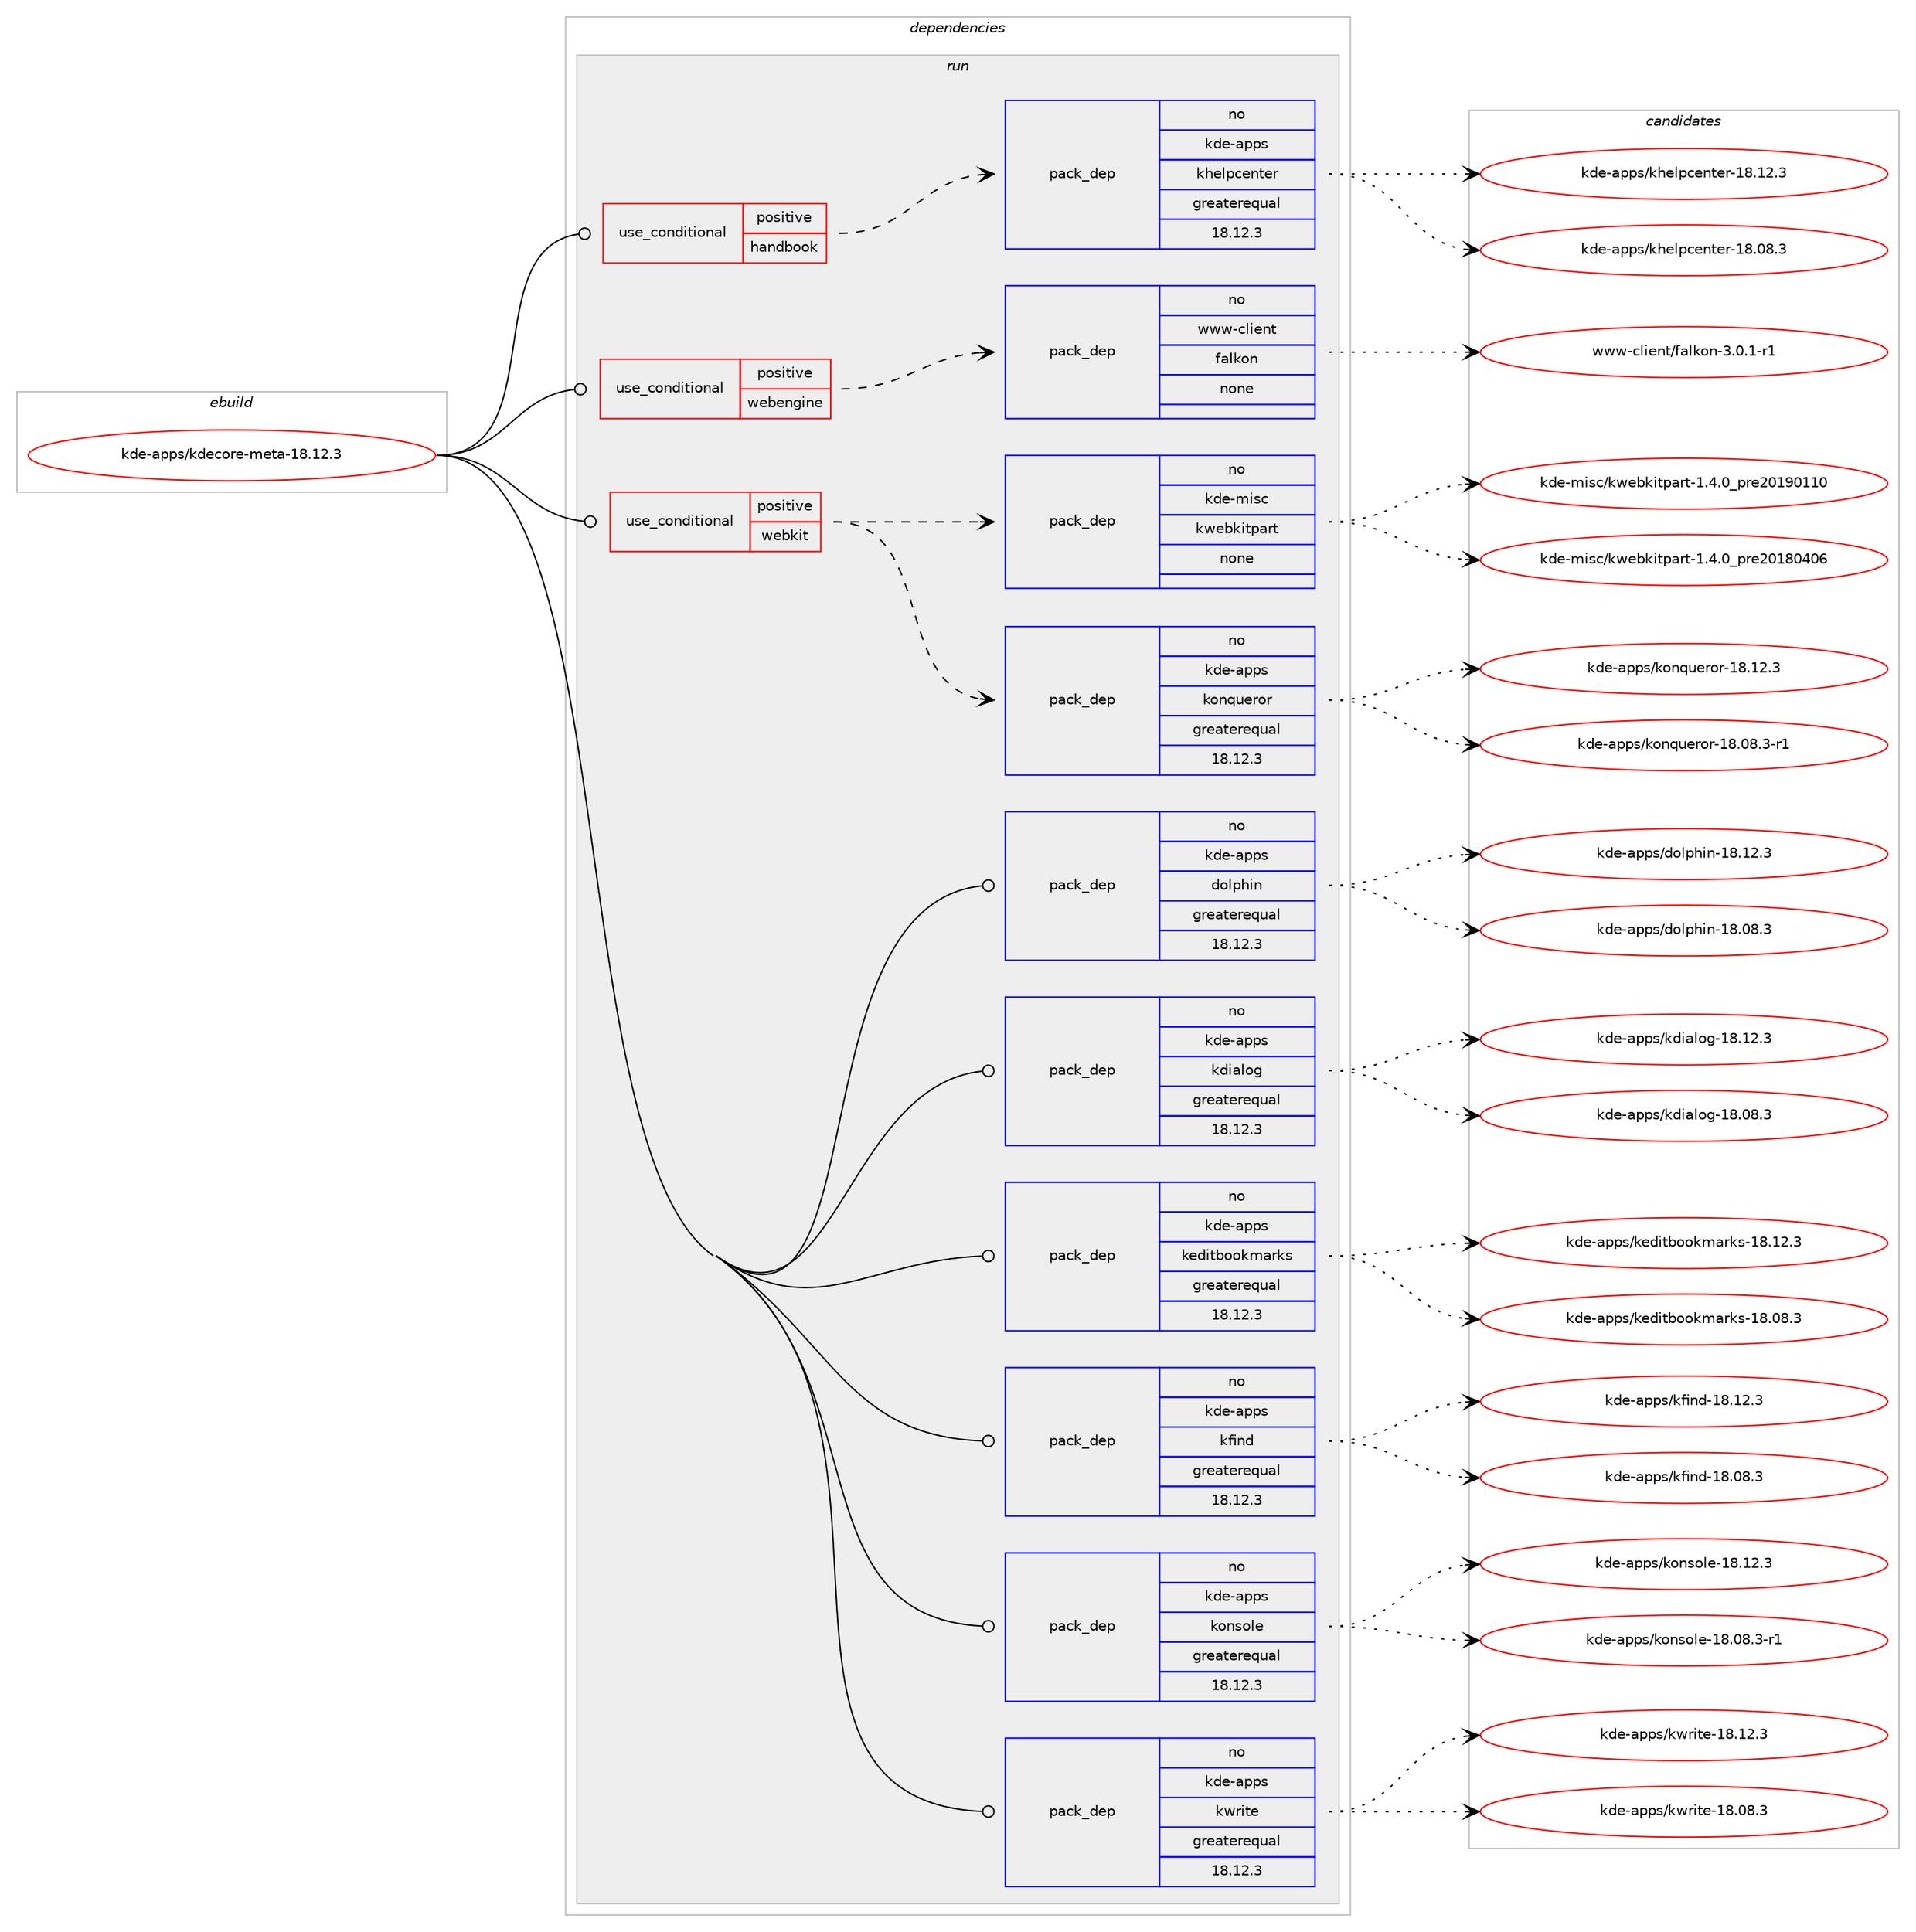 digraph prolog {

# *************
# Graph options
# *************

newrank=true;
concentrate=true;
compound=true;
graph [rankdir=LR,fontname=Helvetica,fontsize=10,ranksep=1.5];#, ranksep=2.5, nodesep=0.2];
edge  [arrowhead=vee];
node  [fontname=Helvetica,fontsize=10];

# **********
# The ebuild
# **********

subgraph cluster_leftcol {
color=gray;
rank=same;
label=<<i>ebuild</i>>;
id [label="kde-apps/kdecore-meta-18.12.3", color=red, width=4, href="../kde-apps/kdecore-meta-18.12.3.svg"];
}

# ****************
# The dependencies
# ****************

subgraph cluster_midcol {
color=gray;
label=<<i>dependencies</i>>;
subgraph cluster_compile {
fillcolor="#eeeeee";
style=filled;
label=<<i>compile</i>>;
}
subgraph cluster_compileandrun {
fillcolor="#eeeeee";
style=filled;
label=<<i>compile and run</i>>;
}
subgraph cluster_run {
fillcolor="#eeeeee";
style=filled;
label=<<i>run</i>>;
subgraph cond428760 {
dependency1574634 [label=<<TABLE BORDER="0" CELLBORDER="1" CELLSPACING="0" CELLPADDING="4"><TR><TD ROWSPAN="3" CELLPADDING="10">use_conditional</TD></TR><TR><TD>positive</TD></TR><TR><TD>handbook</TD></TR></TABLE>>, shape=none, color=red];
subgraph pack1121437 {
dependency1574635 [label=<<TABLE BORDER="0" CELLBORDER="1" CELLSPACING="0" CELLPADDING="4" WIDTH="220"><TR><TD ROWSPAN="6" CELLPADDING="30">pack_dep</TD></TR><TR><TD WIDTH="110">no</TD></TR><TR><TD>kde-apps</TD></TR><TR><TD>khelpcenter</TD></TR><TR><TD>greaterequal</TD></TR><TR><TD>18.12.3</TD></TR></TABLE>>, shape=none, color=blue];
}
dependency1574634:e -> dependency1574635:w [weight=20,style="dashed",arrowhead="vee"];
}
id:e -> dependency1574634:w [weight=20,style="solid",arrowhead="odot"];
subgraph cond428761 {
dependency1574636 [label=<<TABLE BORDER="0" CELLBORDER="1" CELLSPACING="0" CELLPADDING="4"><TR><TD ROWSPAN="3" CELLPADDING="10">use_conditional</TD></TR><TR><TD>positive</TD></TR><TR><TD>webengine</TD></TR></TABLE>>, shape=none, color=red];
subgraph pack1121438 {
dependency1574637 [label=<<TABLE BORDER="0" CELLBORDER="1" CELLSPACING="0" CELLPADDING="4" WIDTH="220"><TR><TD ROWSPAN="6" CELLPADDING="30">pack_dep</TD></TR><TR><TD WIDTH="110">no</TD></TR><TR><TD>www-client</TD></TR><TR><TD>falkon</TD></TR><TR><TD>none</TD></TR><TR><TD></TD></TR></TABLE>>, shape=none, color=blue];
}
dependency1574636:e -> dependency1574637:w [weight=20,style="dashed",arrowhead="vee"];
}
id:e -> dependency1574636:w [weight=20,style="solid",arrowhead="odot"];
subgraph cond428762 {
dependency1574638 [label=<<TABLE BORDER="0" CELLBORDER="1" CELLSPACING="0" CELLPADDING="4"><TR><TD ROWSPAN="3" CELLPADDING="10">use_conditional</TD></TR><TR><TD>positive</TD></TR><TR><TD>webkit</TD></TR></TABLE>>, shape=none, color=red];
subgraph pack1121439 {
dependency1574639 [label=<<TABLE BORDER="0" CELLBORDER="1" CELLSPACING="0" CELLPADDING="4" WIDTH="220"><TR><TD ROWSPAN="6" CELLPADDING="30">pack_dep</TD></TR><TR><TD WIDTH="110">no</TD></TR><TR><TD>kde-apps</TD></TR><TR><TD>konqueror</TD></TR><TR><TD>greaterequal</TD></TR><TR><TD>18.12.3</TD></TR></TABLE>>, shape=none, color=blue];
}
dependency1574638:e -> dependency1574639:w [weight=20,style="dashed",arrowhead="vee"];
subgraph pack1121440 {
dependency1574640 [label=<<TABLE BORDER="0" CELLBORDER="1" CELLSPACING="0" CELLPADDING="4" WIDTH="220"><TR><TD ROWSPAN="6" CELLPADDING="30">pack_dep</TD></TR><TR><TD WIDTH="110">no</TD></TR><TR><TD>kde-misc</TD></TR><TR><TD>kwebkitpart</TD></TR><TR><TD>none</TD></TR><TR><TD></TD></TR></TABLE>>, shape=none, color=blue];
}
dependency1574638:e -> dependency1574640:w [weight=20,style="dashed",arrowhead="vee"];
}
id:e -> dependency1574638:w [weight=20,style="solid",arrowhead="odot"];
subgraph pack1121441 {
dependency1574641 [label=<<TABLE BORDER="0" CELLBORDER="1" CELLSPACING="0" CELLPADDING="4" WIDTH="220"><TR><TD ROWSPAN="6" CELLPADDING="30">pack_dep</TD></TR><TR><TD WIDTH="110">no</TD></TR><TR><TD>kde-apps</TD></TR><TR><TD>dolphin</TD></TR><TR><TD>greaterequal</TD></TR><TR><TD>18.12.3</TD></TR></TABLE>>, shape=none, color=blue];
}
id:e -> dependency1574641:w [weight=20,style="solid",arrowhead="odot"];
subgraph pack1121442 {
dependency1574642 [label=<<TABLE BORDER="0" CELLBORDER="1" CELLSPACING="0" CELLPADDING="4" WIDTH="220"><TR><TD ROWSPAN="6" CELLPADDING="30">pack_dep</TD></TR><TR><TD WIDTH="110">no</TD></TR><TR><TD>kde-apps</TD></TR><TR><TD>kdialog</TD></TR><TR><TD>greaterequal</TD></TR><TR><TD>18.12.3</TD></TR></TABLE>>, shape=none, color=blue];
}
id:e -> dependency1574642:w [weight=20,style="solid",arrowhead="odot"];
subgraph pack1121443 {
dependency1574643 [label=<<TABLE BORDER="0" CELLBORDER="1" CELLSPACING="0" CELLPADDING="4" WIDTH="220"><TR><TD ROWSPAN="6" CELLPADDING="30">pack_dep</TD></TR><TR><TD WIDTH="110">no</TD></TR><TR><TD>kde-apps</TD></TR><TR><TD>keditbookmarks</TD></TR><TR><TD>greaterequal</TD></TR><TR><TD>18.12.3</TD></TR></TABLE>>, shape=none, color=blue];
}
id:e -> dependency1574643:w [weight=20,style="solid",arrowhead="odot"];
subgraph pack1121444 {
dependency1574644 [label=<<TABLE BORDER="0" CELLBORDER="1" CELLSPACING="0" CELLPADDING="4" WIDTH="220"><TR><TD ROWSPAN="6" CELLPADDING="30">pack_dep</TD></TR><TR><TD WIDTH="110">no</TD></TR><TR><TD>kde-apps</TD></TR><TR><TD>kfind</TD></TR><TR><TD>greaterequal</TD></TR><TR><TD>18.12.3</TD></TR></TABLE>>, shape=none, color=blue];
}
id:e -> dependency1574644:w [weight=20,style="solid",arrowhead="odot"];
subgraph pack1121445 {
dependency1574645 [label=<<TABLE BORDER="0" CELLBORDER="1" CELLSPACING="0" CELLPADDING="4" WIDTH="220"><TR><TD ROWSPAN="6" CELLPADDING="30">pack_dep</TD></TR><TR><TD WIDTH="110">no</TD></TR><TR><TD>kde-apps</TD></TR><TR><TD>konsole</TD></TR><TR><TD>greaterequal</TD></TR><TR><TD>18.12.3</TD></TR></TABLE>>, shape=none, color=blue];
}
id:e -> dependency1574645:w [weight=20,style="solid",arrowhead="odot"];
subgraph pack1121446 {
dependency1574646 [label=<<TABLE BORDER="0" CELLBORDER="1" CELLSPACING="0" CELLPADDING="4" WIDTH="220"><TR><TD ROWSPAN="6" CELLPADDING="30">pack_dep</TD></TR><TR><TD WIDTH="110">no</TD></TR><TR><TD>kde-apps</TD></TR><TR><TD>kwrite</TD></TR><TR><TD>greaterequal</TD></TR><TR><TD>18.12.3</TD></TR></TABLE>>, shape=none, color=blue];
}
id:e -> dependency1574646:w [weight=20,style="solid",arrowhead="odot"];
}
}

# **************
# The candidates
# **************

subgraph cluster_choices {
rank=same;
color=gray;
label=<<i>candidates</i>>;

subgraph choice1121437 {
color=black;
nodesep=1;
choice107100101459711211211547107104101108112991011101161011144549564648564651 [label="kde-apps/khelpcenter-18.08.3", color=red, width=4,href="../kde-apps/khelpcenter-18.08.3.svg"];
choice107100101459711211211547107104101108112991011101161011144549564649504651 [label="kde-apps/khelpcenter-18.12.3", color=red, width=4,href="../kde-apps/khelpcenter-18.12.3.svg"];
dependency1574635:e -> choice107100101459711211211547107104101108112991011101161011144549564648564651:w [style=dotted,weight="100"];
dependency1574635:e -> choice107100101459711211211547107104101108112991011101161011144549564649504651:w [style=dotted,weight="100"];
}
subgraph choice1121438 {
color=black;
nodesep=1;
choice119119119459910810510111011647102971081071111104551464846494511449 [label="www-client/falkon-3.0.1-r1", color=red, width=4,href="../www-client/falkon-3.0.1-r1.svg"];
dependency1574637:e -> choice119119119459910810510111011647102971081071111104551464846494511449:w [style=dotted,weight="100"];
}
subgraph choice1121439 {
color=black;
nodesep=1;
choice10710010145971121121154710711111011311710111411111445495646485646514511449 [label="kde-apps/konqueror-18.08.3-r1", color=red, width=4,href="../kde-apps/konqueror-18.08.3-r1.svg"];
choice1071001014597112112115471071111101131171011141111144549564649504651 [label="kde-apps/konqueror-18.12.3", color=red, width=4,href="../kde-apps/konqueror-18.12.3.svg"];
dependency1574639:e -> choice10710010145971121121154710711111011311710111411111445495646485646514511449:w [style=dotted,weight="100"];
dependency1574639:e -> choice1071001014597112112115471071111101131171011141111144549564649504651:w [style=dotted,weight="100"];
}
subgraph choice1121440 {
color=black;
nodesep=1;
choice1071001014510910511599471071191019810710511611297114116454946524648951121141015048495648524854 [label="kde-misc/kwebkitpart-1.4.0_pre20180406", color=red, width=4,href="../kde-misc/kwebkitpart-1.4.0_pre20180406.svg"];
choice1071001014510910511599471071191019810710511611297114116454946524648951121141015048495748494948 [label="kde-misc/kwebkitpart-1.4.0_pre20190110", color=red, width=4,href="../kde-misc/kwebkitpart-1.4.0_pre20190110.svg"];
dependency1574640:e -> choice1071001014510910511599471071191019810710511611297114116454946524648951121141015048495648524854:w [style=dotted,weight="100"];
dependency1574640:e -> choice1071001014510910511599471071191019810710511611297114116454946524648951121141015048495748494948:w [style=dotted,weight="100"];
}
subgraph choice1121441 {
color=black;
nodesep=1;
choice1071001014597112112115471001111081121041051104549564648564651 [label="kde-apps/dolphin-18.08.3", color=red, width=4,href="../kde-apps/dolphin-18.08.3.svg"];
choice1071001014597112112115471001111081121041051104549564649504651 [label="kde-apps/dolphin-18.12.3", color=red, width=4,href="../kde-apps/dolphin-18.12.3.svg"];
dependency1574641:e -> choice1071001014597112112115471001111081121041051104549564648564651:w [style=dotted,weight="100"];
dependency1574641:e -> choice1071001014597112112115471001111081121041051104549564649504651:w [style=dotted,weight="100"];
}
subgraph choice1121442 {
color=black;
nodesep=1;
choice107100101459711211211547107100105971081111034549564648564651 [label="kde-apps/kdialog-18.08.3", color=red, width=4,href="../kde-apps/kdialog-18.08.3.svg"];
choice107100101459711211211547107100105971081111034549564649504651 [label="kde-apps/kdialog-18.12.3", color=red, width=4,href="../kde-apps/kdialog-18.12.3.svg"];
dependency1574642:e -> choice107100101459711211211547107100105971081111034549564648564651:w [style=dotted,weight="100"];
dependency1574642:e -> choice107100101459711211211547107100105971081111034549564649504651:w [style=dotted,weight="100"];
}
subgraph choice1121443 {
color=black;
nodesep=1;
choice10710010145971121121154710710110010511698111111107109971141071154549564648564651 [label="kde-apps/keditbookmarks-18.08.3", color=red, width=4,href="../kde-apps/keditbookmarks-18.08.3.svg"];
choice10710010145971121121154710710110010511698111111107109971141071154549564649504651 [label="kde-apps/keditbookmarks-18.12.3", color=red, width=4,href="../kde-apps/keditbookmarks-18.12.3.svg"];
dependency1574643:e -> choice10710010145971121121154710710110010511698111111107109971141071154549564648564651:w [style=dotted,weight="100"];
dependency1574643:e -> choice10710010145971121121154710710110010511698111111107109971141071154549564649504651:w [style=dotted,weight="100"];
}
subgraph choice1121444 {
color=black;
nodesep=1;
choice1071001014597112112115471071021051101004549564648564651 [label="kde-apps/kfind-18.08.3", color=red, width=4,href="../kde-apps/kfind-18.08.3.svg"];
choice1071001014597112112115471071021051101004549564649504651 [label="kde-apps/kfind-18.12.3", color=red, width=4,href="../kde-apps/kfind-18.12.3.svg"];
dependency1574644:e -> choice1071001014597112112115471071021051101004549564648564651:w [style=dotted,weight="100"];
dependency1574644:e -> choice1071001014597112112115471071021051101004549564649504651:w [style=dotted,weight="100"];
}
subgraph choice1121445 {
color=black;
nodesep=1;
choice10710010145971121121154710711111011511110810145495646485646514511449 [label="kde-apps/konsole-18.08.3-r1", color=red, width=4,href="../kde-apps/konsole-18.08.3-r1.svg"];
choice1071001014597112112115471071111101151111081014549564649504651 [label="kde-apps/konsole-18.12.3", color=red, width=4,href="../kde-apps/konsole-18.12.3.svg"];
dependency1574645:e -> choice10710010145971121121154710711111011511110810145495646485646514511449:w [style=dotted,weight="100"];
dependency1574645:e -> choice1071001014597112112115471071111101151111081014549564649504651:w [style=dotted,weight="100"];
}
subgraph choice1121446 {
color=black;
nodesep=1;
choice1071001014597112112115471071191141051161014549564648564651 [label="kde-apps/kwrite-18.08.3", color=red, width=4,href="../kde-apps/kwrite-18.08.3.svg"];
choice1071001014597112112115471071191141051161014549564649504651 [label="kde-apps/kwrite-18.12.3", color=red, width=4,href="../kde-apps/kwrite-18.12.3.svg"];
dependency1574646:e -> choice1071001014597112112115471071191141051161014549564648564651:w [style=dotted,weight="100"];
dependency1574646:e -> choice1071001014597112112115471071191141051161014549564649504651:w [style=dotted,weight="100"];
}
}

}
